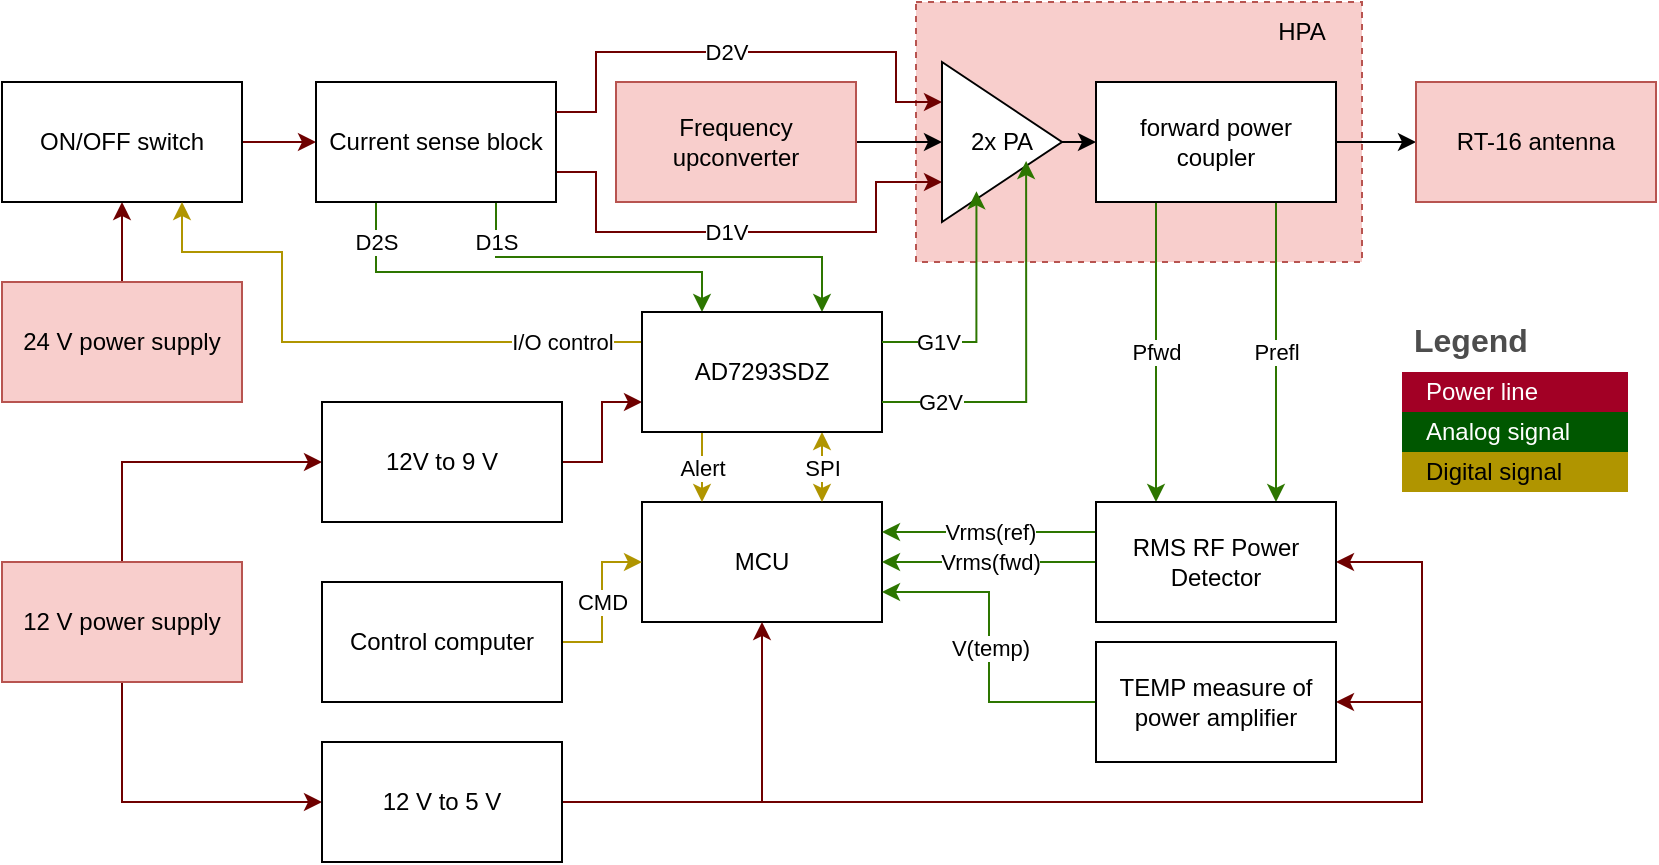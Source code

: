 <mxfile version="26.2.10">
  <diagram name="Page-1" id="4WwIMClIfNPrYqUoOqrY">
    <mxGraphModel dx="979" dy="575" grid="1" gridSize="10" guides="1" tooltips="1" connect="1" arrows="1" fold="1" page="1" pageScale="1" pageWidth="827" pageHeight="1169" math="0" shadow="0">
      <root>
        <mxCell id="0" />
        <mxCell id="1" parent="0" />
        <mxCell id="TTiSYJAiojTZVka8pCtS-46" style="edgeStyle=orthogonalEdgeStyle;rounded=0;orthogonalLoop=1;jettySize=auto;html=1;exitX=0.5;exitY=0;exitDx=0;exitDy=0;entryX=0;entryY=0.5;entryDx=0;entryDy=0;fillColor=#a20025;strokeColor=#6F0000;" edge="1" parent="1" source="Jp4Yi4npbjvSnS6v-_Yy-2" target="Jp4Yi4npbjvSnS6v-_Yy-11">
          <mxGeometry relative="1" as="geometry" />
        </mxCell>
        <mxCell id="TTiSYJAiojTZVka8pCtS-66" style="edgeStyle=orthogonalEdgeStyle;rounded=0;orthogonalLoop=1;jettySize=auto;html=1;exitX=0.5;exitY=1;exitDx=0;exitDy=0;entryX=0;entryY=0.5;entryDx=0;entryDy=0;fillColor=#a20025;strokeColor=#6F0000;" edge="1" parent="1" source="Jp4Yi4npbjvSnS6v-_Yy-2" target="Jp4Yi4npbjvSnS6v-_Yy-10">
          <mxGeometry relative="1" as="geometry" />
        </mxCell>
        <mxCell id="Jp4Yi4npbjvSnS6v-_Yy-2" value="12 V power supply" style="rounded=0;whiteSpace=wrap;html=1;fillColor=#f8cecc;strokeColor=#b85450;" parent="1" vertex="1">
          <mxGeometry y="280" width="120" height="60" as="geometry" />
        </mxCell>
        <mxCell id="TTiSYJAiojTZVka8pCtS-77" style="edgeStyle=orthogonalEdgeStyle;rounded=0;orthogonalLoop=1;jettySize=auto;html=1;exitX=0.5;exitY=0;exitDx=0;exitDy=0;entryX=0.5;entryY=1;entryDx=0;entryDy=0;fillColor=#a20025;strokeColor=#6F0000;" edge="1" parent="1" source="Jp4Yi4npbjvSnS6v-_Yy-3" target="Jp4Yi4npbjvSnS6v-_Yy-38">
          <mxGeometry relative="1" as="geometry" />
        </mxCell>
        <mxCell id="Jp4Yi4npbjvSnS6v-_Yy-3" value="24 V power supply" style="rounded=0;whiteSpace=wrap;html=1;fillColor=#f8cecc;strokeColor=#b85450;" parent="1" vertex="1">
          <mxGeometry y="140" width="120" height="60" as="geometry" />
        </mxCell>
        <mxCell id="Jp4Yi4npbjvSnS6v-_Yy-9" value="MCU" style="rounded=0;whiteSpace=wrap;html=1;" parent="1" vertex="1">
          <mxGeometry x="320" y="250" width="120" height="60" as="geometry" />
        </mxCell>
        <mxCell id="TTiSYJAiojTZVka8pCtS-67" style="edgeStyle=orthogonalEdgeStyle;rounded=0;orthogonalLoop=1;jettySize=auto;html=1;exitX=1;exitY=0.5;exitDx=0;exitDy=0;entryX=0.5;entryY=1;entryDx=0;entryDy=0;fillColor=#a20025;strokeColor=#6F0000;" edge="1" parent="1" source="Jp4Yi4npbjvSnS6v-_Yy-10" target="Jp4Yi4npbjvSnS6v-_Yy-9">
          <mxGeometry relative="1" as="geometry" />
        </mxCell>
        <mxCell id="TTiSYJAiojTZVka8pCtS-68" style="edgeStyle=orthogonalEdgeStyle;rounded=0;orthogonalLoop=1;jettySize=auto;html=1;exitX=1;exitY=0.5;exitDx=0;exitDy=0;entryX=1;entryY=0.5;entryDx=0;entryDy=0;fillColor=#a20025;strokeColor=#6F0000;" edge="1" parent="1" source="Jp4Yi4npbjvSnS6v-_Yy-10" target="Jp4Yi4npbjvSnS6v-_Yy-13">
          <mxGeometry relative="1" as="geometry">
            <Array as="points">
              <mxPoint x="710" y="400" />
              <mxPoint x="710" y="350" />
            </Array>
          </mxGeometry>
        </mxCell>
        <mxCell id="TTiSYJAiojTZVka8pCtS-73" style="edgeStyle=orthogonalEdgeStyle;rounded=0;orthogonalLoop=1;jettySize=auto;html=1;exitX=1;exitY=0.5;exitDx=0;exitDy=0;entryX=1;entryY=0.5;entryDx=0;entryDy=0;fillColor=#a20025;strokeColor=#6F0000;" edge="1" parent="1" source="Jp4Yi4npbjvSnS6v-_Yy-10" target="TTiSYJAiojTZVka8pCtS-14">
          <mxGeometry relative="1" as="geometry">
            <Array as="points">
              <mxPoint x="710" y="400" />
              <mxPoint x="710" y="280" />
            </Array>
          </mxGeometry>
        </mxCell>
        <mxCell id="Jp4Yi4npbjvSnS6v-_Yy-10" value="12 V to 5 V" style="rounded=0;whiteSpace=wrap;html=1;" parent="1" vertex="1">
          <mxGeometry x="160" y="370" width="120" height="60" as="geometry" />
        </mxCell>
        <mxCell id="TTiSYJAiojTZVka8pCtS-60" style="edgeStyle=orthogonalEdgeStyle;rounded=0;orthogonalLoop=1;jettySize=auto;html=1;exitX=1;exitY=0.5;exitDx=0;exitDy=0;entryX=0;entryY=0.75;entryDx=0;entryDy=0;fillColor=#a20025;strokeColor=#6F0000;" edge="1" parent="1" source="Jp4Yi4npbjvSnS6v-_Yy-11" target="TTiSYJAiojTZVka8pCtS-37">
          <mxGeometry relative="1" as="geometry" />
        </mxCell>
        <mxCell id="Jp4Yi4npbjvSnS6v-_Yy-11" value="12V to 9 V" style="rounded=0;whiteSpace=wrap;html=1;" parent="1" vertex="1">
          <mxGeometry x="160" y="200" width="120" height="60" as="geometry" />
        </mxCell>
        <mxCell id="TTiSYJAiojTZVka8pCtS-59" value="V(temp)" style="edgeStyle=orthogonalEdgeStyle;rounded=0;orthogonalLoop=1;jettySize=auto;html=1;exitX=0;exitY=0.5;exitDx=0;exitDy=0;entryX=1;entryY=0.75;entryDx=0;entryDy=0;fillColor=#60a917;strokeColor=#2D7600;" edge="1" parent="1" source="Jp4Yi4npbjvSnS6v-_Yy-13" target="Jp4Yi4npbjvSnS6v-_Yy-9">
          <mxGeometry relative="1" as="geometry" />
        </mxCell>
        <mxCell id="Jp4Yi4npbjvSnS6v-_Yy-13" value="TEMP measure of power amplifier" style="rounded=0;whiteSpace=wrap;html=1;" parent="1" vertex="1">
          <mxGeometry x="547" y="320" width="120" height="60" as="geometry" />
        </mxCell>
        <mxCell id="TTiSYJAiojTZVka8pCtS-1" value="" style="rounded=0;whiteSpace=wrap;html=1;dashed=1;fillColor=#f8cecc;strokeColor=#b85450;" vertex="1" parent="1">
          <mxGeometry x="457" width="223" height="130" as="geometry" />
        </mxCell>
        <mxCell id="TTiSYJAiojTZVka8pCtS-62" style="edgeStyle=orthogonalEdgeStyle;rounded=0;orthogonalLoop=1;jettySize=auto;html=1;exitX=1;exitY=0.5;exitDx=0;exitDy=0;entryX=0;entryY=0.5;entryDx=0;entryDy=0;fillColor=#a20025;strokeColor=#6F0000;" edge="1" parent="1" source="Jp4Yi4npbjvSnS6v-_Yy-38" target="Jp4Yi4npbjvSnS6v-_Yy-42">
          <mxGeometry relative="1" as="geometry" />
        </mxCell>
        <mxCell id="Jp4Yi4npbjvSnS6v-_Yy-38" value="ON/OFF switch" style="rounded=0;whiteSpace=wrap;html=1;" parent="1" vertex="1">
          <mxGeometry y="40" width="120" height="60" as="geometry" />
        </mxCell>
        <mxCell id="Jp4Yi4npbjvSnS6v-_Yy-77" value="D1V" style="edgeStyle=orthogonalEdgeStyle;rounded=0;orthogonalLoop=1;jettySize=auto;html=1;exitX=1;exitY=0.75;exitDx=0;exitDy=0;entryX=0;entryY=0.75;entryDx=0;entryDy=0;fillColor=#a20025;strokeColor=#6F0000;" parent="1" source="Jp4Yi4npbjvSnS6v-_Yy-42" target="TTiSYJAiojTZVka8pCtS-2" edge="1">
          <mxGeometry x="-0.073" relative="1" as="geometry">
            <mxPoint x="721" y="-15" as="targetPoint" />
            <Array as="points">
              <mxPoint x="297" y="85" />
              <mxPoint x="297" y="115" />
              <mxPoint x="437" y="115" />
              <mxPoint x="437" y="90" />
            </Array>
            <mxPoint as="offset" />
          </mxGeometry>
        </mxCell>
        <mxCell id="TTiSYJAiojTZVka8pCtS-71" value="D1S" style="edgeStyle=orthogonalEdgeStyle;rounded=0;orthogonalLoop=1;jettySize=auto;html=1;exitX=0.75;exitY=1;exitDx=0;exitDy=0;entryX=0.75;entryY=0;entryDx=0;entryDy=0;fillColor=#60a917;strokeColor=#2D7600;" edge="1" parent="1" source="Jp4Yi4npbjvSnS6v-_Yy-42" target="TTiSYJAiojTZVka8pCtS-37">
          <mxGeometry x="-0.817" relative="1" as="geometry">
            <mxPoint as="offset" />
          </mxGeometry>
        </mxCell>
        <mxCell id="TTiSYJAiojTZVka8pCtS-72" value="D2S" style="edgeStyle=orthogonalEdgeStyle;rounded=0;orthogonalLoop=1;jettySize=auto;html=1;exitX=0.25;exitY=1;exitDx=0;exitDy=0;entryX=0.25;entryY=0;entryDx=0;entryDy=0;fillColor=#60a917;strokeColor=#2D7600;" edge="1" parent="1" source="Jp4Yi4npbjvSnS6v-_Yy-42" target="TTiSYJAiojTZVka8pCtS-37">
          <mxGeometry x="-0.817" relative="1" as="geometry">
            <Array as="points">
              <mxPoint x="187" y="135" />
              <mxPoint x="350" y="135" />
            </Array>
            <mxPoint as="offset" />
          </mxGeometry>
        </mxCell>
        <mxCell id="Jp4Yi4npbjvSnS6v-_Yy-42" value="Current sense block" style="rounded=0;whiteSpace=wrap;html=1;" parent="1" vertex="1">
          <mxGeometry x="157" y="40" width="120" height="60" as="geometry" />
        </mxCell>
        <mxCell id="Jp4Yi4npbjvSnS6v-_Yy-76" value="D2V" style="edgeStyle=orthogonalEdgeStyle;rounded=0;orthogonalLoop=1;jettySize=auto;html=1;exitX=1;exitY=0.25;exitDx=0;exitDy=0;entryX=0;entryY=0.25;entryDx=0;entryDy=0;fillColor=#a20025;strokeColor=#6F0000;" parent="1" source="Jp4Yi4npbjvSnS6v-_Yy-42" target="TTiSYJAiojTZVka8pCtS-2" edge="1">
          <mxGeometry x="-0.073" relative="1" as="geometry">
            <mxPoint x="781" y="-15" as="targetPoint" />
            <Array as="points">
              <mxPoint x="297" y="55" />
              <mxPoint x="297" y="25" />
              <mxPoint x="447" y="25" />
              <mxPoint x="447" y="50" />
            </Array>
            <mxPoint x="747" y="-35" as="sourcePoint" />
            <mxPoint as="offset" />
          </mxGeometry>
        </mxCell>
        <mxCell id="TTiSYJAiojTZVka8pCtS-4" style="edgeStyle=orthogonalEdgeStyle;rounded=0;orthogonalLoop=1;jettySize=auto;html=1;exitX=1;exitY=0.5;exitDx=0;exitDy=0;entryX=0;entryY=0.5;entryDx=0;entryDy=0;" edge="1" parent="1" source="TTiSYJAiojTZVka8pCtS-2" target="TTiSYJAiojTZVka8pCtS-3">
          <mxGeometry relative="1" as="geometry" />
        </mxCell>
        <mxCell id="TTiSYJAiojTZVka8pCtS-2" value="2x PA" style="triangle;whiteSpace=wrap;html=1;" vertex="1" parent="1">
          <mxGeometry x="470" y="30" width="60" height="80" as="geometry" />
        </mxCell>
        <mxCell id="TTiSYJAiojTZVka8pCtS-11" style="edgeStyle=orthogonalEdgeStyle;rounded=0;orthogonalLoop=1;jettySize=auto;html=1;exitX=1;exitY=0.5;exitDx=0;exitDy=0;entryX=0;entryY=0.5;entryDx=0;entryDy=0;" edge="1" parent="1" source="TTiSYJAiojTZVka8pCtS-3" target="TTiSYJAiojTZVka8pCtS-13">
          <mxGeometry relative="1" as="geometry">
            <mxPoint x="701" y="70" as="targetPoint" />
          </mxGeometry>
        </mxCell>
        <mxCell id="TTiSYJAiojTZVka8pCtS-15" value="Pfwd" style="edgeStyle=orthogonalEdgeStyle;rounded=0;orthogonalLoop=1;jettySize=auto;html=1;exitX=0.25;exitY=1;exitDx=0;exitDy=0;entryX=0.25;entryY=0;entryDx=0;entryDy=0;fillColor=#60a917;strokeColor=#2D7600;" edge="1" parent="1" source="TTiSYJAiojTZVka8pCtS-3" target="TTiSYJAiojTZVka8pCtS-14">
          <mxGeometry relative="1" as="geometry" />
        </mxCell>
        <mxCell id="TTiSYJAiojTZVka8pCtS-18" value="Prefl" style="edgeStyle=orthogonalEdgeStyle;rounded=0;orthogonalLoop=1;jettySize=auto;html=1;exitX=0.75;exitY=1;exitDx=0;exitDy=0;entryX=0.75;entryY=0;entryDx=0;entryDy=0;fillColor=#60a917;strokeColor=#2D7600;" edge="1" parent="1" source="TTiSYJAiojTZVka8pCtS-3" target="TTiSYJAiojTZVka8pCtS-14">
          <mxGeometry relative="1" as="geometry">
            <mxPoint x="626" y="140" as="targetPoint" />
          </mxGeometry>
        </mxCell>
        <mxCell id="TTiSYJAiojTZVka8pCtS-3" value="forward power coupler" style="rounded=0;whiteSpace=wrap;html=1;" vertex="1" parent="1">
          <mxGeometry x="547" y="40" width="120" height="60" as="geometry" />
        </mxCell>
        <mxCell id="TTiSYJAiojTZVka8pCtS-6" style="edgeStyle=orthogonalEdgeStyle;rounded=0;orthogonalLoop=1;jettySize=auto;html=1;exitX=1;exitY=0.5;exitDx=0;exitDy=0;entryX=0;entryY=0.5;entryDx=0;entryDy=0;" edge="1" parent="1" source="TTiSYJAiojTZVka8pCtS-19" target="TTiSYJAiojTZVka8pCtS-2">
          <mxGeometry relative="1" as="geometry">
            <mxPoint x="461" y="70" as="sourcePoint" />
          </mxGeometry>
        </mxCell>
        <mxCell id="TTiSYJAiojTZVka8pCtS-12" value="HPA" style="text;html=1;align=center;verticalAlign=middle;whiteSpace=wrap;rounded=0;" vertex="1" parent="1">
          <mxGeometry x="620" width="60" height="30" as="geometry" />
        </mxCell>
        <mxCell id="TTiSYJAiojTZVka8pCtS-13" value="RT-16 antenna" style="rounded=0;whiteSpace=wrap;html=1;fillColor=#f8cecc;strokeColor=#b85450;" vertex="1" parent="1">
          <mxGeometry x="707" y="40" width="120" height="60" as="geometry" />
        </mxCell>
        <mxCell id="TTiSYJAiojTZVka8pCtS-57" value="Vrms(fwd)" style="edgeStyle=orthogonalEdgeStyle;rounded=0;orthogonalLoop=1;jettySize=auto;html=1;exitX=0;exitY=0.5;exitDx=0;exitDy=0;entryX=1;entryY=0.5;entryDx=0;entryDy=0;fillColor=#60a917;strokeColor=#2D7600;" edge="1" parent="1" source="TTiSYJAiojTZVka8pCtS-14" target="Jp4Yi4npbjvSnS6v-_Yy-9">
          <mxGeometry relative="1" as="geometry">
            <Array as="points">
              <mxPoint x="530" y="280" />
              <mxPoint x="530" y="280" />
            </Array>
          </mxGeometry>
        </mxCell>
        <mxCell id="TTiSYJAiojTZVka8pCtS-58" value="Vrms(ref)" style="edgeStyle=orthogonalEdgeStyle;rounded=0;orthogonalLoop=1;jettySize=auto;html=1;exitX=0;exitY=0.25;exitDx=0;exitDy=0;entryX=1;entryY=0.25;entryDx=0;entryDy=0;fillColor=#60a917;strokeColor=#2D7600;" edge="1" parent="1" source="TTiSYJAiojTZVka8pCtS-14" target="Jp4Yi4npbjvSnS6v-_Yy-9">
          <mxGeometry relative="1" as="geometry">
            <Array as="points">
              <mxPoint x="470" y="265" />
              <mxPoint x="470" y="265" />
            </Array>
          </mxGeometry>
        </mxCell>
        <mxCell id="TTiSYJAiojTZVka8pCtS-14" value="RMS RF Power Detector" style="rounded=0;whiteSpace=wrap;html=1;" vertex="1" parent="1">
          <mxGeometry x="547" y="250" width="120" height="60" as="geometry" />
        </mxCell>
        <mxCell id="TTiSYJAiojTZVka8pCtS-19" value="Frequency upconverter" style="rounded=0;whiteSpace=wrap;html=1;fillColor=#f8cecc;strokeColor=#b85450;" vertex="1" parent="1">
          <mxGeometry x="307" y="40" width="120" height="60" as="geometry" />
        </mxCell>
        <mxCell id="TTiSYJAiojTZVka8pCtS-55" value="Alert" style="edgeStyle=orthogonalEdgeStyle;rounded=0;orthogonalLoop=1;jettySize=auto;html=1;exitX=0.25;exitY=1;exitDx=0;exitDy=0;entryX=0.25;entryY=0;entryDx=0;entryDy=0;fillColor=#e3c800;strokeColor=#B09500;" edge="1" parent="1" source="TTiSYJAiojTZVka8pCtS-37" target="Jp4Yi4npbjvSnS6v-_Yy-9">
          <mxGeometry relative="1" as="geometry" />
        </mxCell>
        <mxCell id="TTiSYJAiojTZVka8pCtS-56" value="SPI" style="edgeStyle=orthogonalEdgeStyle;rounded=0;orthogonalLoop=1;jettySize=auto;html=1;exitX=0.75;exitY=1;exitDx=0;exitDy=0;entryX=0.75;entryY=0;entryDx=0;entryDy=0;fillColor=#e3c800;strokeColor=#B09500;startArrow=classic;startFill=1;" edge="1" parent="1" source="TTiSYJAiojTZVka8pCtS-37" target="Jp4Yi4npbjvSnS6v-_Yy-9">
          <mxGeometry relative="1" as="geometry" />
        </mxCell>
        <mxCell id="TTiSYJAiojTZVka8pCtS-63" value="I/O control" style="edgeStyle=orthogonalEdgeStyle;rounded=0;orthogonalLoop=1;jettySize=auto;html=1;exitX=0;exitY=0.25;exitDx=0;exitDy=0;entryX=0.75;entryY=1;entryDx=0;entryDy=0;fillColor=#e3c800;strokeColor=#B09500;" edge="1" parent="1" source="TTiSYJAiojTZVka8pCtS-37" target="Jp4Yi4npbjvSnS6v-_Yy-38">
          <mxGeometry x="-0.733" relative="1" as="geometry">
            <Array as="points">
              <mxPoint x="140" y="170" />
              <mxPoint x="140" y="125" />
              <mxPoint x="90" y="125" />
            </Array>
            <mxPoint as="offset" />
          </mxGeometry>
        </mxCell>
        <mxCell id="TTiSYJAiojTZVka8pCtS-37" value="AD7293SDZ" style="rounded=0;whiteSpace=wrap;html=1;" vertex="1" parent="1">
          <mxGeometry x="320" y="155" width="120" height="60" as="geometry" />
        </mxCell>
        <mxCell id="TTiSYJAiojTZVka8pCtS-74" value="CMD" style="edgeStyle=orthogonalEdgeStyle;rounded=0;orthogonalLoop=1;jettySize=auto;html=1;exitX=1;exitY=0.5;exitDx=0;exitDy=0;entryX=0;entryY=0.5;entryDx=0;entryDy=0;fillColor=#e3c800;strokeColor=#B09500;" edge="1" parent="1" source="TTiSYJAiojTZVka8pCtS-47" target="Jp4Yi4npbjvSnS6v-_Yy-9">
          <mxGeometry relative="1" as="geometry" />
        </mxCell>
        <mxCell id="TTiSYJAiojTZVka8pCtS-47" value="Control computer" style="rounded=0;whiteSpace=wrap;html=1;" vertex="1" parent="1">
          <mxGeometry x="160" y="290" width="120" height="60" as="geometry" />
        </mxCell>
        <mxCell id="TTiSYJAiojTZVka8pCtS-75" value="G1V" style="edgeStyle=orthogonalEdgeStyle;rounded=0;orthogonalLoop=1;jettySize=auto;html=1;exitX=1;exitY=0.25;exitDx=0;exitDy=0;entryX=0.287;entryY=0.808;entryDx=0;entryDy=0;entryPerimeter=0;fillColor=#60a917;strokeColor=#2D7600;" edge="1" parent="1" source="TTiSYJAiojTZVka8pCtS-37" target="TTiSYJAiojTZVka8pCtS-2">
          <mxGeometry x="-0.551" relative="1" as="geometry">
            <mxPoint as="offset" />
          </mxGeometry>
        </mxCell>
        <mxCell id="TTiSYJAiojTZVka8pCtS-76" value="G2V" style="edgeStyle=orthogonalEdgeStyle;rounded=0;orthogonalLoop=1;jettySize=auto;html=1;exitX=1;exitY=0.75;exitDx=0;exitDy=0;entryX=0.701;entryY=0.619;entryDx=0;entryDy=0;entryPerimeter=0;fillColor=#60a917;strokeColor=#2D7600;" edge="1" parent="1" source="TTiSYJAiojTZVka8pCtS-37" target="TTiSYJAiojTZVka8pCtS-2">
          <mxGeometry x="-0.705" relative="1" as="geometry">
            <mxPoint as="offset" />
          </mxGeometry>
        </mxCell>
        <mxCell id="TTiSYJAiojTZVka8pCtS-79" value="Legend" style="shape=table;startSize=30;container=1;collapsible=0;childLayout=tableLayout;fontSize=16;align=left;verticalAlign=top;fillColor=none;strokeColor=none;fontColor=#4D4D4D;fontStyle=1;spacingLeft=6;spacing=0;resizable=0;" vertex="1" parent="1">
          <mxGeometry x="700" y="155" width="113" height="90" as="geometry" />
        </mxCell>
        <mxCell id="TTiSYJAiojTZVka8pCtS-80" value="" style="shape=tableRow;horizontal=0;startSize=0;swimlaneHead=0;swimlaneBody=0;strokeColor=inherit;top=0;left=0;bottom=0;right=0;collapsible=0;dropTarget=0;fillColor=none;points=[[0,0.5],[1,0.5]];portConstraint=eastwest;fontSize=12;" vertex="1" parent="TTiSYJAiojTZVka8pCtS-79">
          <mxGeometry y="30" width="113" height="20" as="geometry" />
        </mxCell>
        <mxCell id="TTiSYJAiojTZVka8pCtS-81" value="Power line" style="shape=partialRectangle;html=1;whiteSpace=wrap;connectable=0;strokeColor=#6F0000;overflow=hidden;fillColor=#a20025;top=0;left=0;bottom=0;right=0;pointerEvents=1;fontSize=12;align=left;fontColor=#ffffff;spacingLeft=10;spacingRight=4;" vertex="1" parent="TTiSYJAiojTZVka8pCtS-80">
          <mxGeometry width="113" height="20" as="geometry">
            <mxRectangle width="113" height="20" as="alternateBounds" />
          </mxGeometry>
        </mxCell>
        <mxCell id="TTiSYJAiojTZVka8pCtS-82" value="" style="shape=tableRow;horizontal=0;startSize=0;swimlaneHead=0;swimlaneBody=0;strokeColor=inherit;top=0;left=0;bottom=0;right=0;collapsible=0;dropTarget=0;fillColor=none;points=[[0,0.5],[1,0.5]];portConstraint=eastwest;fontSize=12;" vertex="1" parent="TTiSYJAiojTZVka8pCtS-79">
          <mxGeometry y="50" width="113" height="20" as="geometry" />
        </mxCell>
        <mxCell id="TTiSYJAiojTZVka8pCtS-83" value="Analog signal" style="shape=partialRectangle;html=1;whiteSpace=wrap;connectable=0;strokeColor=#005700;overflow=hidden;fillColor=#005700;top=0;left=0;bottom=0;right=0;pointerEvents=1;fontSize=12;align=left;fontColor=#ffffff;spacingLeft=10;spacingRight=4;" vertex="1" parent="TTiSYJAiojTZVka8pCtS-82">
          <mxGeometry width="113" height="20" as="geometry">
            <mxRectangle width="113" height="20" as="alternateBounds" />
          </mxGeometry>
        </mxCell>
        <mxCell id="TTiSYJAiojTZVka8pCtS-84" value="" style="shape=tableRow;horizontal=0;startSize=0;swimlaneHead=0;swimlaneBody=0;strokeColor=inherit;top=0;left=0;bottom=0;right=0;collapsible=0;dropTarget=0;fillColor=none;points=[[0,0.5],[1,0.5]];portConstraint=eastwest;fontSize=12;" vertex="1" parent="TTiSYJAiojTZVka8pCtS-79">
          <mxGeometry y="70" width="113" height="20" as="geometry" />
        </mxCell>
        <mxCell id="TTiSYJAiojTZVka8pCtS-85" value="Digital signal" style="shape=partialRectangle;html=1;whiteSpace=wrap;connectable=0;strokeColor=#B09500;overflow=hidden;fillColor=#B09500;top=0;left=0;bottom=0;right=0;pointerEvents=1;fontSize=12;align=left;fontColor=#000000;spacingLeft=10;spacingRight=4;" vertex="1" parent="TTiSYJAiojTZVka8pCtS-84">
          <mxGeometry width="113" height="20" as="geometry">
            <mxRectangle width="113" height="20" as="alternateBounds" />
          </mxGeometry>
        </mxCell>
      </root>
    </mxGraphModel>
  </diagram>
</mxfile>

